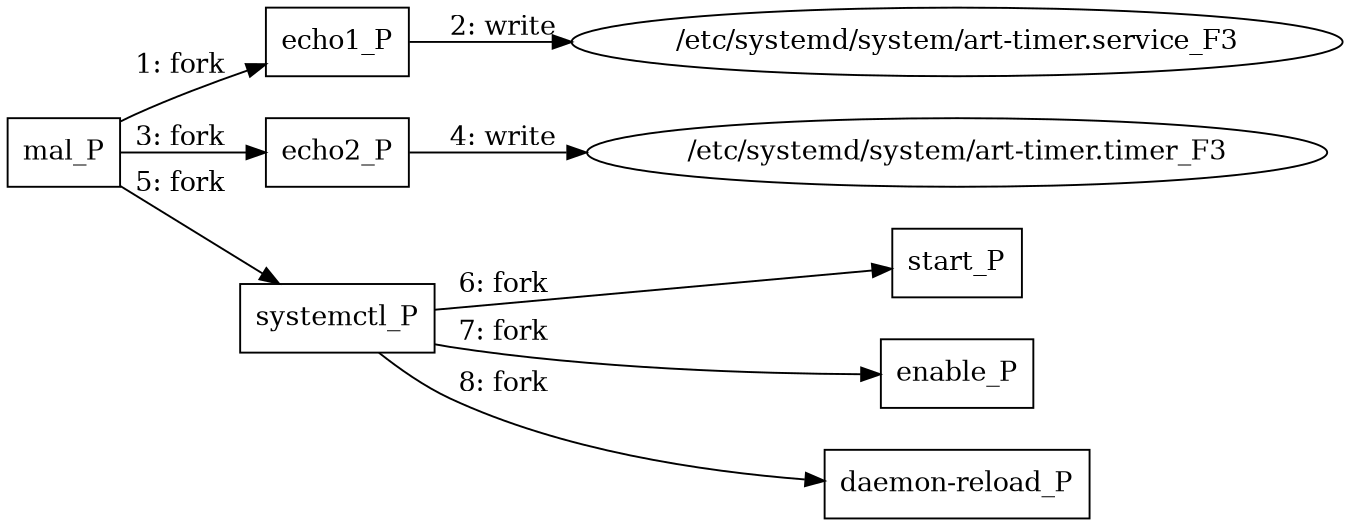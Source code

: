 digraph "T1053.006" {
rankdir="LR"
size="9"
fixedsize="false"
splines="true"
nodesep=0.3
ranksep=0
fontsize=10
overlap="scalexy"
engine= "neato"
	"mal_P" [node_type=Process shape=box]
	"echo1_P" [node_type=Process shape=box]
	"echo2_P" [node_type=Process shape=box]
	"systemctl_P" [node_type=Process shape=box]
	"start_P" [node_type=Process shape=box]
	"enable_P" [node_type=Process shape=box]
	"daemon-reload_P" [node_type=Process shape=box]
	"/etc/systemd/system/art-timer.service_F3" [node_type=File shape=ellipse]
	"/etc/systemd/system/art-timer.timer_F3" [node_type=File shape=ellipse]
	"mal_P" -> "echo1_P" [label="1: fork"]
	"echo1_P" -> "/etc/systemd/system/art-timer.service_F3" [label="2: write"]
	"mal_P" -> "echo2_P" [label="3: fork"]
	"echo2_P" -> "/etc/systemd/system/art-timer.timer_F3" [label="4: write"]
	"mal_P" -> "systemctl_P" [label="5: fork"]
	"systemctl_P" -> "start_P" [label="6: fork"]
	"systemctl_P" -> "enable_P" [label="7: fork"]
	"systemctl_P" -> "daemon-reload_P" [label="8: fork"]
}
